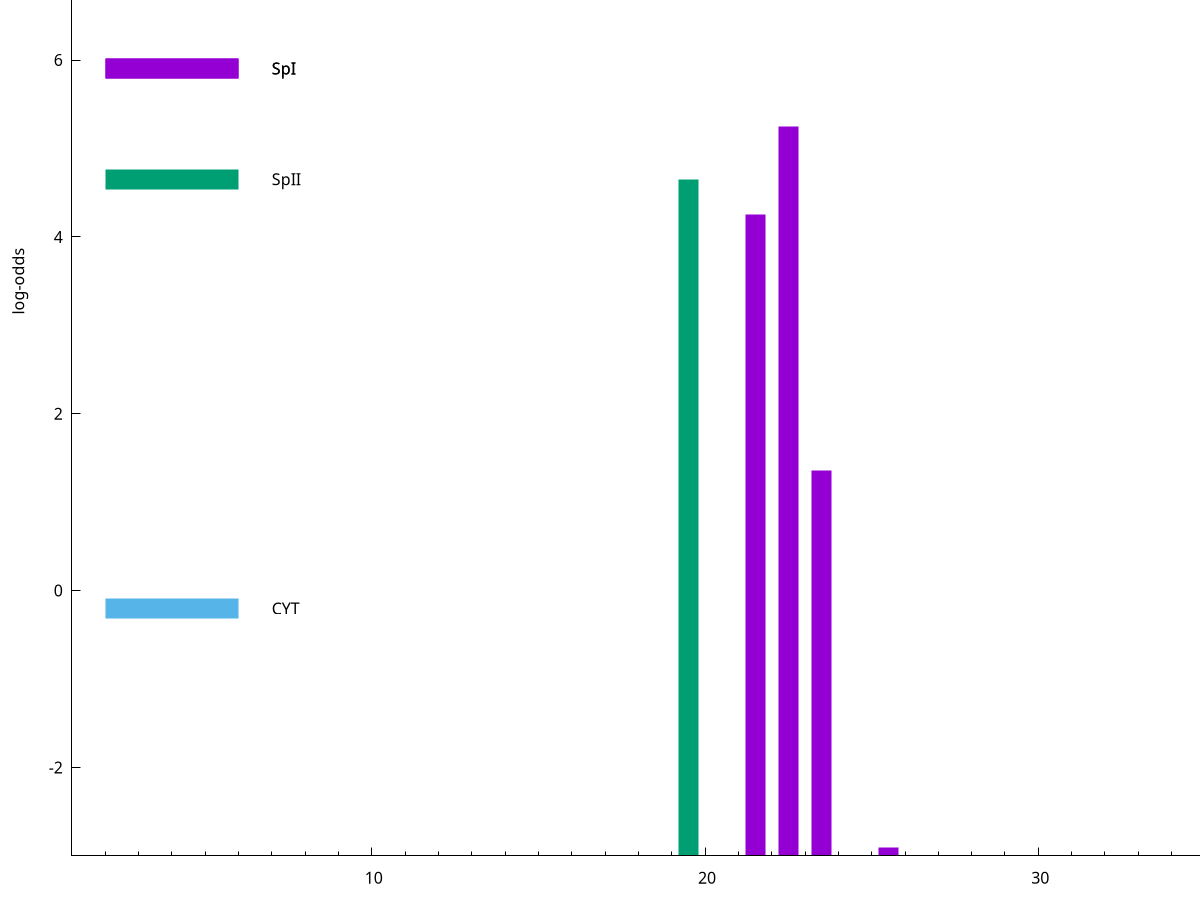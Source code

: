 set title "LipoP predictions for SRR4017849.gff"
set size 2., 1.4
set xrange [1:70] 
set mxtics 10
set yrange [-3:10]
set y2range [0:13]
set ylabel "log-odds"
set term postscript eps color solid "Helvetica" 30
set output "SRR4017849.gff117.eps"
set arrow from 2,5.90341 to 6,5.90341 nohead lt 1 lw 20
set label "SpI" at 7,5.90341
set arrow from 2,4.6521 to 6,4.6521 nohead lt 2 lw 20
set label "SpII" at 7,4.6521
set arrow from 2,-0.200913 to 6,-0.200913 nohead lt 3 lw 20
set label "CYT" at 7,-0.200913
set arrow from 2,5.90341 to 6,5.90341 nohead lt 1 lw 20
set label "SpI" at 7,5.90341
# NOTE: The scores below are the log-odds scores with the threshold
# NOTE: subtracted (a hack to make gnuplot make the histogram all
# NOTE: look nice).
plot "-" axes x1y2 title "" with impulses lt 2 lw 20, "-" axes x1y2 title "" with impulses lt 1 lw 20
19.500000 7.652100
e
22.500000 8.248410
21.500000 7.257200
23.500000 4.354030
25.500000 0.089920
e
exit
